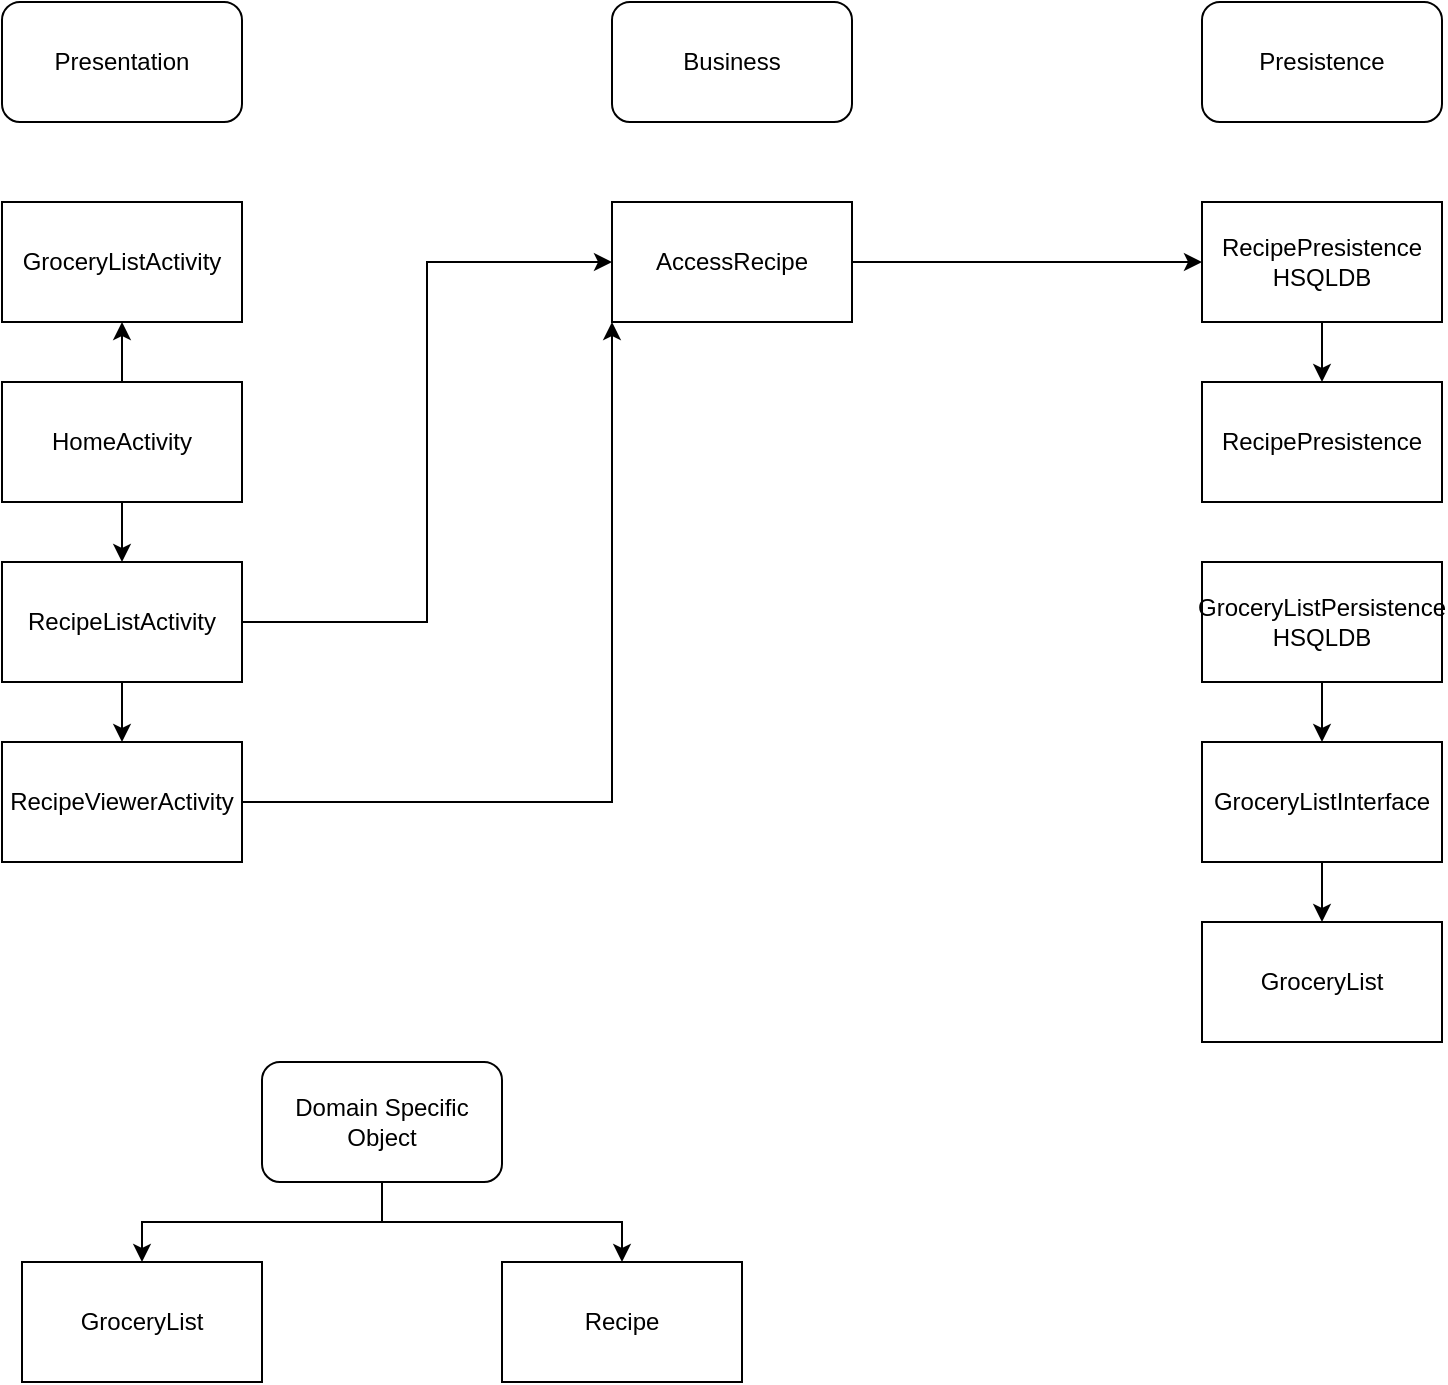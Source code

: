 <mxfile version="17.2.5" type="device"><diagram id="biTDpSxIYMm34gVHd5P0" name="Page-1"><mxGraphModel dx="667" dy="739" grid="1" gridSize="10" guides="1" tooltips="1" connect="1" arrows="1" fold="1" page="1" pageScale="1" pageWidth="850" pageHeight="1100" math="0" shadow="0"><root><mxCell id="0"/><mxCell id="1" parent="0"/><mxCell id="J4nbS0B4j6aO-hm9MFZg-1" value="Presentation" style="rounded=1;whiteSpace=wrap;html=1;" vertex="1" parent="1"><mxGeometry x="60" y="50" width="120" height="60" as="geometry"/></mxCell><mxCell id="J4nbS0B4j6aO-hm9MFZg-2" value="Business" style="rounded=1;whiteSpace=wrap;html=1;" vertex="1" parent="1"><mxGeometry x="365" y="50" width="120" height="60" as="geometry"/></mxCell><mxCell id="J4nbS0B4j6aO-hm9MFZg-3" value="Presistence" style="rounded=1;whiteSpace=wrap;html=1;" vertex="1" parent="1"><mxGeometry x="660" y="50" width="120" height="60" as="geometry"/></mxCell><mxCell id="J4nbS0B4j6aO-hm9MFZg-4" value="GroceryListActivity" style="rounded=0;whiteSpace=wrap;html=1;" vertex="1" parent="1"><mxGeometry x="60" y="150" width="120" height="60" as="geometry"/></mxCell><mxCell id="J4nbS0B4j6aO-hm9MFZg-25" value="" style="edgeStyle=orthogonalEdgeStyle;rounded=0;orthogonalLoop=1;jettySize=auto;html=1;" edge="1" parent="1" source="J4nbS0B4j6aO-hm9MFZg-5" target="J4nbS0B4j6aO-hm9MFZg-4"><mxGeometry relative="1" as="geometry"/></mxCell><mxCell id="J4nbS0B4j6aO-hm9MFZg-26" value="" style="edgeStyle=orthogonalEdgeStyle;rounded=0;orthogonalLoop=1;jettySize=auto;html=1;" edge="1" parent="1" source="J4nbS0B4j6aO-hm9MFZg-5" target="J4nbS0B4j6aO-hm9MFZg-6"><mxGeometry relative="1" as="geometry"/></mxCell><mxCell id="J4nbS0B4j6aO-hm9MFZg-5" value="HomeActivity" style="rounded=0;whiteSpace=wrap;html=1;" vertex="1" parent="1"><mxGeometry x="60" y="240" width="120" height="60" as="geometry"/></mxCell><mxCell id="J4nbS0B4j6aO-hm9MFZg-23" style="edgeStyle=orthogonalEdgeStyle;rounded=0;orthogonalLoop=1;jettySize=auto;html=1;entryX=0;entryY=0.5;entryDx=0;entryDy=0;" edge="1" parent="1" source="J4nbS0B4j6aO-hm9MFZg-6" target="J4nbS0B4j6aO-hm9MFZg-12"><mxGeometry relative="1" as="geometry"><mxPoint x="280" y="170" as="targetPoint"/></mxGeometry></mxCell><mxCell id="J4nbS0B4j6aO-hm9MFZg-27" value="" style="edgeStyle=orthogonalEdgeStyle;rounded=0;orthogonalLoop=1;jettySize=auto;html=1;" edge="1" parent="1" source="J4nbS0B4j6aO-hm9MFZg-6" target="J4nbS0B4j6aO-hm9MFZg-7"><mxGeometry relative="1" as="geometry"/></mxCell><mxCell id="J4nbS0B4j6aO-hm9MFZg-6" value="RecipeListActivity" style="rounded=0;whiteSpace=wrap;html=1;" vertex="1" parent="1"><mxGeometry x="60" y="330" width="120" height="60" as="geometry"/></mxCell><mxCell id="J4nbS0B4j6aO-hm9MFZg-24" style="edgeStyle=orthogonalEdgeStyle;rounded=0;orthogonalLoop=1;jettySize=auto;html=1;entryX=0;entryY=1;entryDx=0;entryDy=0;" edge="1" parent="1" source="J4nbS0B4j6aO-hm9MFZg-7" target="J4nbS0B4j6aO-hm9MFZg-12"><mxGeometry relative="1" as="geometry"/></mxCell><mxCell id="J4nbS0B4j6aO-hm9MFZg-7" value="RecipeViewerActivity" style="rounded=0;whiteSpace=wrap;html=1;" vertex="1" parent="1"><mxGeometry x="60" y="420" width="120" height="60" as="geometry"/></mxCell><mxCell id="J4nbS0B4j6aO-hm9MFZg-35" value="" style="edgeStyle=orthogonalEdgeStyle;rounded=0;orthogonalLoop=1;jettySize=auto;html=1;" edge="1" parent="1" source="J4nbS0B4j6aO-hm9MFZg-8" target="J4nbS0B4j6aO-hm9MFZg-21"><mxGeometry relative="1" as="geometry"/></mxCell><mxCell id="J4nbS0B4j6aO-hm9MFZg-8" value="GroceryListInterface" style="rounded=0;whiteSpace=wrap;html=1;" vertex="1" parent="1"><mxGeometry x="660" y="420" width="120" height="60" as="geometry"/></mxCell><mxCell id="J4nbS0B4j6aO-hm9MFZg-9" value="RecipePresistence" style="rounded=0;whiteSpace=wrap;html=1;" vertex="1" parent="1"><mxGeometry x="660" y="240" width="120" height="60" as="geometry"/></mxCell><mxCell id="J4nbS0B4j6aO-hm9MFZg-28" style="edgeStyle=orthogonalEdgeStyle;rounded=0;orthogonalLoop=1;jettySize=auto;html=1;entryX=0;entryY=0.5;entryDx=0;entryDy=0;" edge="1" parent="1" source="J4nbS0B4j6aO-hm9MFZg-12" target="J4nbS0B4j6aO-hm9MFZg-20"><mxGeometry relative="1" as="geometry"/></mxCell><mxCell id="J4nbS0B4j6aO-hm9MFZg-12" value="AccessRecipe" style="rounded=0;whiteSpace=wrap;html=1;" vertex="1" parent="1"><mxGeometry x="365" y="150" width="120" height="60" as="geometry"/></mxCell><mxCell id="J4nbS0B4j6aO-hm9MFZg-36" value="" style="edgeStyle=orthogonalEdgeStyle;rounded=0;orthogonalLoop=1;jettySize=auto;html=1;" edge="1" parent="1" source="J4nbS0B4j6aO-hm9MFZg-18" target="J4nbS0B4j6aO-hm9MFZg-8"><mxGeometry relative="1" as="geometry"/></mxCell><mxCell id="J4nbS0B4j6aO-hm9MFZg-18" value="GroceryListPersistence&lt;br&gt;HSQLDB" style="rounded=0;whiteSpace=wrap;html=1;" vertex="1" parent="1"><mxGeometry x="660" y="330" width="120" height="60" as="geometry"/></mxCell><mxCell id="J4nbS0B4j6aO-hm9MFZg-34" value="" style="edgeStyle=orthogonalEdgeStyle;rounded=0;orthogonalLoop=1;jettySize=auto;html=1;" edge="1" parent="1" source="J4nbS0B4j6aO-hm9MFZg-20" target="J4nbS0B4j6aO-hm9MFZg-9"><mxGeometry relative="1" as="geometry"/></mxCell><mxCell id="J4nbS0B4j6aO-hm9MFZg-20" value="RecipePresistence&lt;br&gt;HSQLDB" style="rounded=0;whiteSpace=wrap;html=1;" vertex="1" parent="1"><mxGeometry x="660" y="150" width="120" height="60" as="geometry"/></mxCell><mxCell id="J4nbS0B4j6aO-hm9MFZg-21" value="GroceryList" style="rounded=0;whiteSpace=wrap;html=1;" vertex="1" parent="1"><mxGeometry x="660" y="510" width="120" height="60" as="geometry"/></mxCell><mxCell id="J4nbS0B4j6aO-hm9MFZg-32" style="edgeStyle=orthogonalEdgeStyle;rounded=0;orthogonalLoop=1;jettySize=auto;html=1;" edge="1" parent="1" source="J4nbS0B4j6aO-hm9MFZg-29" target="J4nbS0B4j6aO-hm9MFZg-30"><mxGeometry relative="1" as="geometry"/></mxCell><mxCell id="J4nbS0B4j6aO-hm9MFZg-33" style="edgeStyle=orthogonalEdgeStyle;rounded=0;orthogonalLoop=1;jettySize=auto;html=1;" edge="1" parent="1" source="J4nbS0B4j6aO-hm9MFZg-29" target="J4nbS0B4j6aO-hm9MFZg-31"><mxGeometry relative="1" as="geometry"/></mxCell><mxCell id="J4nbS0B4j6aO-hm9MFZg-29" value="Domain Specific Object" style="rounded=1;whiteSpace=wrap;html=1;" vertex="1" parent="1"><mxGeometry x="190" y="580" width="120" height="60" as="geometry"/></mxCell><mxCell id="J4nbS0B4j6aO-hm9MFZg-30" value="GroceryList" style="rounded=0;whiteSpace=wrap;html=1;" vertex="1" parent="1"><mxGeometry x="70" y="680" width="120" height="60" as="geometry"/></mxCell><mxCell id="J4nbS0B4j6aO-hm9MFZg-31" value="Recipe" style="rounded=0;whiteSpace=wrap;html=1;" vertex="1" parent="1"><mxGeometry x="310" y="680" width="120" height="60" as="geometry"/></mxCell></root></mxGraphModel></diagram></mxfile>